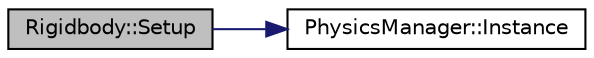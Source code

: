 digraph "Rigidbody::Setup"
{
  edge [fontname="Helvetica",fontsize="10",labelfontname="Helvetica",labelfontsize="10"];
  node [fontname="Helvetica",fontsize="10",shape=record];
  rankdir="LR";
  Node4 [label="Rigidbody::Setup",height=0.2,width=0.4,color="black", fillcolor="grey75", style="filled", fontcolor="black"];
  Node4 -> Node5 [color="midnightblue",fontsize="10",style="solid",fontname="Helvetica"];
  Node5 [label="PhysicsManager::Instance",height=0.2,width=0.4,color="black", fillcolor="white", style="filled",URL="$class_physics_manager.html#a8b62daf8ec0ecdfbcccaeffc55a2f7ff"];
}

